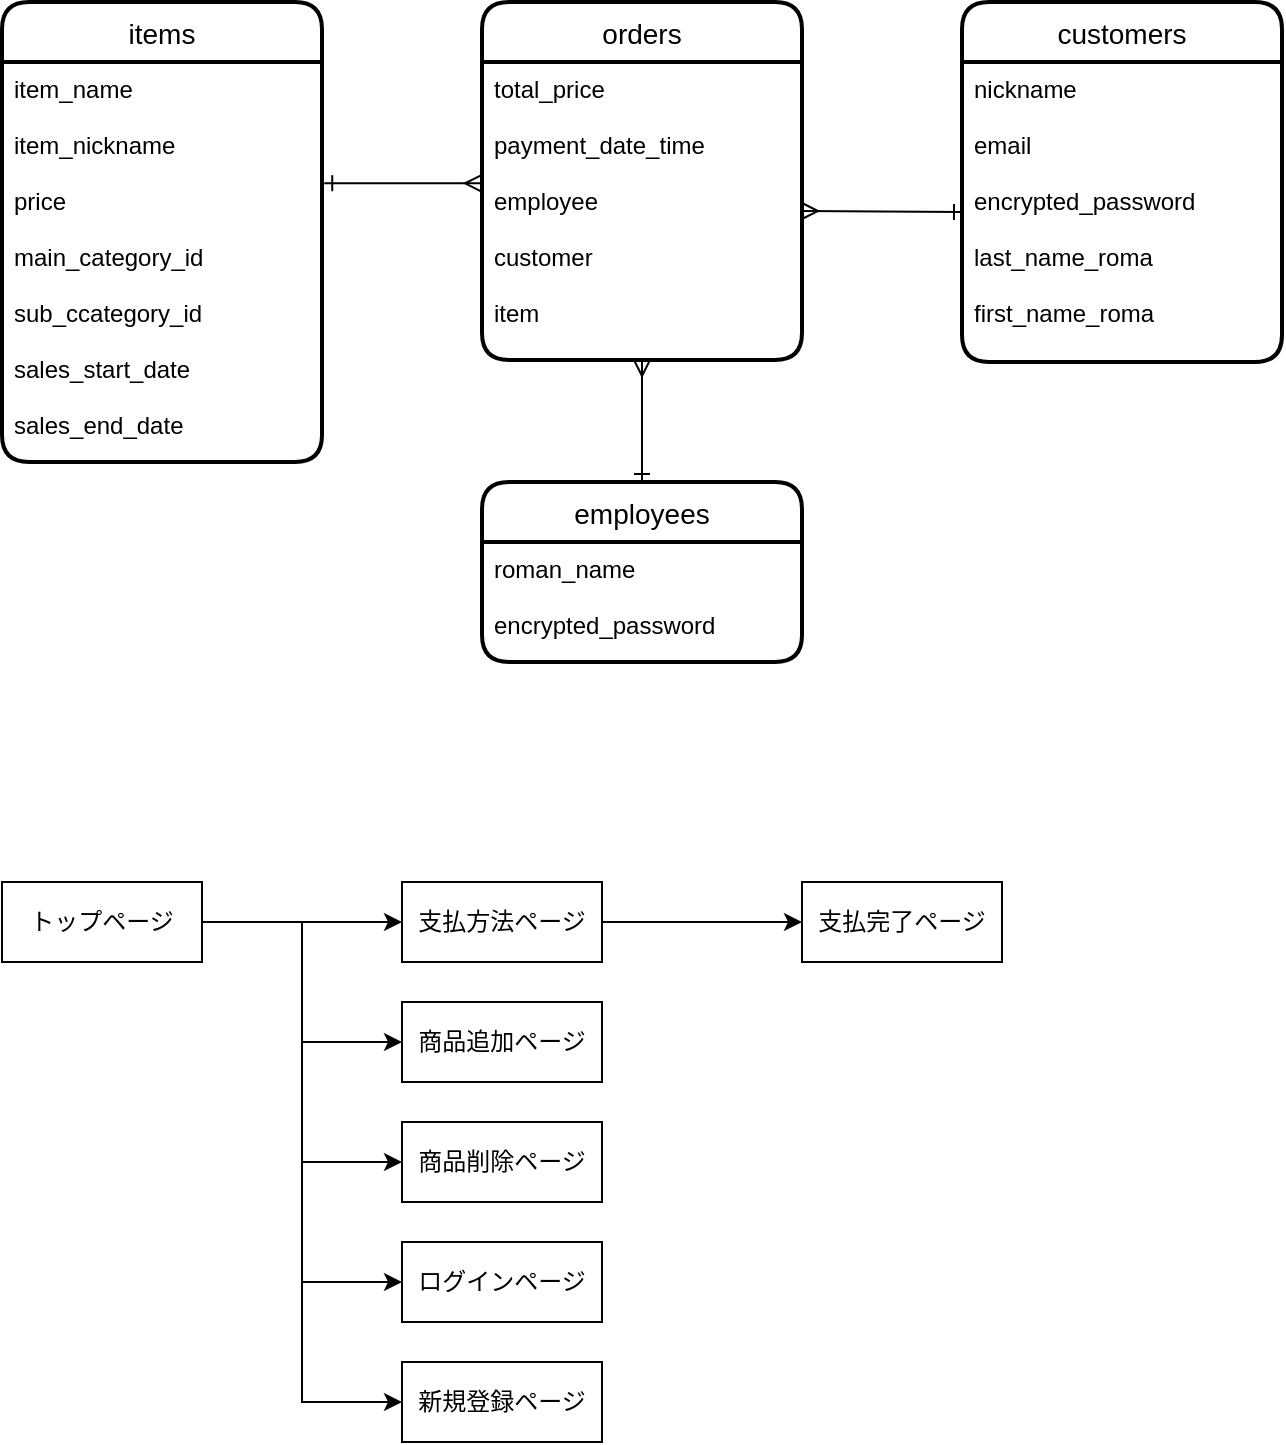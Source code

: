 <mxfile>
    <diagram id="AKeoCIM_p-ZD-hOAvy3j" name="ページ1">
        <mxGraphModel dx="423" dy="1094" grid="1" gridSize="10" guides="1" tooltips="1" connect="1" arrows="1" fold="1" page="1" pageScale="1" pageWidth="827" pageHeight="1169" math="0" shadow="0">
            <root>
                <mxCell id="0"/>
                <mxCell id="1" parent="0"/>
                <mxCell id="2" value="items" style="swimlane;childLayout=stackLayout;horizontal=1;startSize=30;horizontalStack=0;rounded=1;fontSize=14;fontStyle=0;strokeWidth=2;resizeParent=0;resizeLast=1;shadow=0;dashed=0;align=center;" vertex="1" parent="1">
                    <mxGeometry x="120" y="160" width="160" height="230" as="geometry"/>
                </mxCell>
                <mxCell id="3" value="item_name&#10;&#10;item_nickname&#10;&#10;price&#10;&#10;main_category_id&#10;&#10;sub_ccategory_id&#10;&#10;sales_start_date&#10;&#10;sales_end_date" style="align=left;strokeColor=none;fillColor=none;spacingLeft=4;fontSize=12;verticalAlign=top;resizable=0;rotatable=0;part=1;" vertex="1" parent="2">
                    <mxGeometry y="30" width="160" height="200" as="geometry"/>
                </mxCell>
                <mxCell id="4" value="orders" style="swimlane;childLayout=stackLayout;horizontal=1;startSize=30;horizontalStack=0;rounded=1;fontSize=14;fontStyle=0;strokeWidth=2;resizeParent=0;resizeLast=1;shadow=0;dashed=0;align=center;" vertex="1" parent="1">
                    <mxGeometry x="360" y="160" width="160" height="179" as="geometry"/>
                </mxCell>
                <mxCell id="5" value="total_price&#10;&#10;payment_date_time&#10;&#10;employee&#10;&#10;customer&#10;&#10;item" style="align=left;strokeColor=none;fillColor=none;spacingLeft=4;fontSize=12;verticalAlign=top;resizable=0;rotatable=0;part=1;" vertex="1" parent="4">
                    <mxGeometry y="30" width="160" height="149" as="geometry"/>
                </mxCell>
                <mxCell id="24" style="edgeStyle=none;html=1;exitX=0.5;exitY=0;exitDx=0;exitDy=0;startArrow=ERone;startFill=0;endArrow=ERmany;endFill=0;entryX=0.5;entryY=1;entryDx=0;entryDy=0;" edge="1" parent="1" source="10" target="5">
                    <mxGeometry relative="1" as="geometry">
                        <mxPoint x="520" y="330" as="targetPoint"/>
                    </mxGeometry>
                </mxCell>
                <mxCell id="10" value="employees" style="swimlane;childLayout=stackLayout;horizontal=1;startSize=30;horizontalStack=0;rounded=1;fontSize=14;fontStyle=0;strokeWidth=2;resizeParent=0;resizeLast=1;shadow=0;dashed=0;align=center;" vertex="1" parent="1">
                    <mxGeometry x="360" y="400" width="160" height="90" as="geometry"/>
                </mxCell>
                <mxCell id="11" value="roman_name&#10;&#10;encrypted_password&#10;&#10;" style="align=left;strokeColor=none;fillColor=none;spacingLeft=4;fontSize=12;verticalAlign=top;resizable=0;rotatable=0;part=1;" vertex="1" parent="10">
                    <mxGeometry y="30" width="160" height="60" as="geometry"/>
                </mxCell>
                <mxCell id="17" value="customers" style="swimlane;childLayout=stackLayout;horizontal=1;startSize=30;horizontalStack=0;rounded=1;fontSize=14;fontStyle=0;strokeWidth=2;resizeParent=0;resizeLast=1;shadow=0;dashed=0;align=center;" vertex="1" parent="1">
                    <mxGeometry x="600" y="160" width="160" height="180" as="geometry"/>
                </mxCell>
                <mxCell id="18" value="nickname&#10;&#10;email&#10;&#10;encrypted_password&#10;&#10;last_name_roma&#10;&#10;first_name_roma" style="align=left;strokeColor=none;fillColor=none;spacingLeft=4;fontSize=12;verticalAlign=top;resizable=0;rotatable=0;part=1;" vertex="1" parent="17">
                    <mxGeometry y="30" width="160" height="150" as="geometry"/>
                </mxCell>
                <mxCell id="22" style="edgeStyle=none;html=1;exitX=1.007;exitY=0.303;exitDx=0;exitDy=0;startArrow=ERone;startFill=0;endArrow=ERmany;endFill=0;exitPerimeter=0;entryX=-0.003;entryY=0.407;entryDx=0;entryDy=0;entryPerimeter=0;" edge="1" parent="1" source="3" target="5">
                    <mxGeometry relative="1" as="geometry">
                        <mxPoint x="360" y="248" as="targetPoint"/>
                    </mxGeometry>
                </mxCell>
                <mxCell id="23" style="edgeStyle=none;html=1;exitX=0;exitY=0.5;exitDx=0;exitDy=0;entryX=1;entryY=0.5;entryDx=0;entryDy=0;startArrow=ERone;startFill=0;endArrow=ERmany;endFill=0;" edge="1" parent="1" source="18" target="5">
                    <mxGeometry relative="1" as="geometry"/>
                </mxCell>
                <mxCell id="30" style="edgeStyle=none;html=1;exitX=1;exitY=0.5;exitDx=0;exitDy=0;startArrow=none;startFill=0;endArrow=classic;endFill=1;" edge="1" parent="1" source="27">
                    <mxGeometry relative="1" as="geometry">
                        <mxPoint x="320" y="620" as="targetPoint"/>
                    </mxGeometry>
                </mxCell>
                <mxCell id="27" value="トップページ" style="whiteSpace=wrap;html=1;align=center;" vertex="1" parent="1">
                    <mxGeometry x="120" y="600" width="100" height="40" as="geometry"/>
                </mxCell>
                <mxCell id="29" value="商品追加ページ" style="whiteSpace=wrap;html=1;align=center;" vertex="1" parent="1">
                    <mxGeometry x="320" y="660" width="100" height="40" as="geometry"/>
                </mxCell>
                <mxCell id="32" value="" style="endArrow=none;html=1;rounded=0;startArrow=classic;startFill=1;" edge="1" parent="1">
                    <mxGeometry relative="1" as="geometry">
                        <mxPoint x="320" y="740" as="sourcePoint"/>
                        <mxPoint x="270" y="680" as="targetPoint"/>
                        <Array as="points">
                            <mxPoint x="270" y="740"/>
                        </Array>
                    </mxGeometry>
                </mxCell>
                <mxCell id="33" value="商品削除ページ" style="whiteSpace=wrap;html=1;align=center;" vertex="1" parent="1">
                    <mxGeometry x="320" y="720" width="100" height="40" as="geometry"/>
                </mxCell>
                <mxCell id="35" value="支払方法ページ" style="whiteSpace=wrap;html=1;align=center;" vertex="1" parent="1">
                    <mxGeometry x="320" y="600" width="100" height="40" as="geometry"/>
                </mxCell>
                <mxCell id="36" style="edgeStyle=none;html=1;exitX=1;exitY=0.5;exitDx=0;exitDy=0;startArrow=none;startFill=0;endArrow=classic;endFill=1;" edge="1" parent="1">
                    <mxGeometry relative="1" as="geometry">
                        <mxPoint x="420" y="620.0" as="sourcePoint"/>
                        <mxPoint x="520" y="620.0" as="targetPoint"/>
                    </mxGeometry>
                </mxCell>
                <mxCell id="37" value="支払完了ページ" style="whiteSpace=wrap;html=1;align=center;" vertex="1" parent="1">
                    <mxGeometry x="520" y="600" width="100" height="40" as="geometry"/>
                </mxCell>
                <mxCell id="38" value="" style="endArrow=none;html=1;rounded=0;startArrow=classic;startFill=1;" edge="1" parent="1">
                    <mxGeometry relative="1" as="geometry">
                        <mxPoint x="320" y="680.0" as="sourcePoint"/>
                        <mxPoint x="270" y="620.0" as="targetPoint"/>
                        <Array as="points">
                            <mxPoint x="270" y="680"/>
                        </Array>
                    </mxGeometry>
                </mxCell>
                <mxCell id="39" value="" style="endArrow=none;html=1;rounded=0;startArrow=classic;startFill=1;" edge="1" parent="1">
                    <mxGeometry relative="1" as="geometry">
                        <mxPoint x="320" y="800.0" as="sourcePoint"/>
                        <mxPoint x="270" y="740.0" as="targetPoint"/>
                        <Array as="points">
                            <mxPoint x="270" y="800"/>
                        </Array>
                    </mxGeometry>
                </mxCell>
                <mxCell id="40" value="ログインページ" style="whiteSpace=wrap;html=1;align=center;" vertex="1" parent="1">
                    <mxGeometry x="320" y="780" width="100" height="40" as="geometry"/>
                </mxCell>
                <mxCell id="41" value="" style="endArrow=none;html=1;rounded=0;startArrow=classic;startFill=1;" edge="1" parent="1">
                    <mxGeometry relative="1" as="geometry">
                        <mxPoint x="320" y="860.0" as="sourcePoint"/>
                        <mxPoint x="270" y="800.0" as="targetPoint"/>
                        <Array as="points">
                            <mxPoint x="270" y="860"/>
                        </Array>
                    </mxGeometry>
                </mxCell>
                <mxCell id="42" value="新規登録ページ" style="whiteSpace=wrap;html=1;align=center;" vertex="1" parent="1">
                    <mxGeometry x="320" y="840" width="100" height="40" as="geometry"/>
                </mxCell>
            </root>
        </mxGraphModel>
    </diagram>
</mxfile>